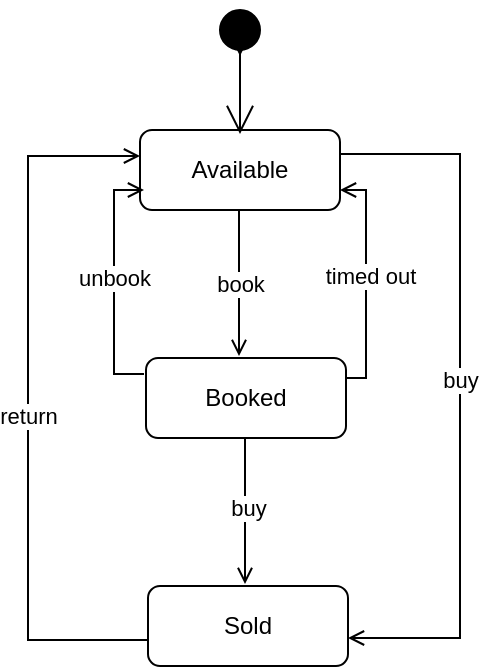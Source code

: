 <mxfile version="22.0.3" type="device">
  <diagram name="Page-1" id="TLj43MyadQ49GWr3xfYL">
    <mxGraphModel dx="864" dy="1616" grid="1" gridSize="10" guides="1" tooltips="1" connect="1" arrows="1" fold="1" page="1" pageScale="1" pageWidth="850" pageHeight="1100" math="0" shadow="0">
      <root>
        <mxCell id="0" />
        <mxCell id="1" parent="0" />
        <mxCell id="mHFgFETIg7N2WqQJ-qOk-27" value="Available" style="strokeColor=inherit;fillColor=inherit;gradientColor=inherit;shape=rect;html=1;rounded=1;whiteSpace=wrap;align=center;" parent="1" vertex="1">
          <mxGeometry x="500" y="-80" width="100" height="40" as="geometry" />
        </mxCell>
        <mxCell id="mHFgFETIg7N2WqQJ-qOk-34" value="" style="strokeColor=inherit;fillColor=inherit;gradientColor=inherit;edgeStyle=none;html=1;endArrow=open;rounded=0;" parent="1" edge="1">
          <mxGeometry relative="1" as="geometry">
            <mxPoint x="549.5" y="-40" as="sourcePoint" />
            <mxPoint x="549.5" y="33" as="targetPoint" />
            <Array as="points" />
          </mxGeometry>
        </mxCell>
        <mxCell id="mHFgFETIg7N2WqQJ-qOk-42" value="book" style="edgeLabel;html=1;align=center;verticalAlign=middle;resizable=0;points=[];" parent="mHFgFETIg7N2WqQJ-qOk-34" vertex="1" connectable="0">
          <mxGeometry x="0.014" relative="1" as="geometry">
            <mxPoint as="offset" />
          </mxGeometry>
        </mxCell>
        <mxCell id="mHFgFETIg7N2WqQJ-qOk-35" value="" style="strokeColor=inherit;fillColor=inherit;gradientColor=inherit;edgeStyle=none;html=1;endArrow=open;rounded=0;" parent="1" edge="1">
          <mxGeometry relative="1" as="geometry">
            <mxPoint x="552.5" y="74" as="sourcePoint" />
            <mxPoint x="552.5" y="147" as="targetPoint" />
            <Array as="points" />
          </mxGeometry>
        </mxCell>
        <mxCell id="mHFgFETIg7N2WqQJ-qOk-43" value="buy" style="edgeLabel;html=1;align=center;verticalAlign=middle;resizable=0;points=[];" parent="mHFgFETIg7N2WqQJ-qOk-35" vertex="1" connectable="0">
          <mxGeometry x="-0.041" y="1" relative="1" as="geometry">
            <mxPoint as="offset" />
          </mxGeometry>
        </mxCell>
        <mxCell id="mHFgFETIg7N2WqQJ-qOk-36" value="" style="shape=ellipse;html=1;fillColor=strokeColor;verticalLabelPosition=bottom;labelBackgroundColor=#ffffff;verticalAlign=top;" parent="1" vertex="1">
          <mxGeometry x="540" y="-140" width="20" height="20" as="geometry" />
        </mxCell>
        <mxCell id="mHFgFETIg7N2WqQJ-qOk-37" value="" style="strokeColor=inherit;fillColor=inherit;gradientColor=inherit;edgeStyle=none;html=1;endArrow=open;endSize=12;rounded=0;" parent="1" edge="1">
          <mxGeometry relative="1" as="geometry">
            <mxPoint x="550" y="-118" as="sourcePoint" />
            <mxPoint x="550" y="-78" as="targetPoint" />
          </mxGeometry>
        </mxCell>
        <mxCell id="mHFgFETIg7N2WqQJ-qOk-38" style="edgeStyle=orthogonalEdgeStyle;rounded=0;orthogonalLoop=1;jettySize=auto;html=1;exitX=0.5;exitY=0;exitDx=0;exitDy=0;entryX=0.5;entryY=1;entryDx=0;entryDy=0;" parent="1" edge="1">
          <mxGeometry relative="1" as="geometry">
            <mxPoint x="550" y="-137" as="sourcePoint" />
            <mxPoint x="550" y="-117" as="targetPoint" />
          </mxGeometry>
        </mxCell>
        <mxCell id="mHFgFETIg7N2WqQJ-qOk-39" value="Booked" style="strokeColor=inherit;fillColor=inherit;gradientColor=inherit;shape=rect;html=1;rounded=1;whiteSpace=wrap;align=center;" parent="1" vertex="1">
          <mxGeometry x="503" y="34" width="100" height="40" as="geometry" />
        </mxCell>
        <mxCell id="mHFgFETIg7N2WqQJ-qOk-40" value="Sold" style="strokeColor=inherit;fillColor=inherit;gradientColor=inherit;shape=rect;html=1;rounded=1;whiteSpace=wrap;align=center;" parent="1" vertex="1">
          <mxGeometry x="504" y="148" width="100" height="40" as="geometry" />
        </mxCell>
        <mxCell id="mHFgFETIg7N2WqQJ-qOk-44" value="" style="strokeColor=inherit;fillColor=inherit;gradientColor=inherit;edgeStyle=orthogonalEdgeStyle;html=1;endArrow=open;rounded=0;exitX=1;exitY=0.25;exitDx=0;exitDy=0;entryX=1;entryY=0.75;entryDx=0;entryDy=0;movable=0;resizable=0;rotatable=0;deletable=0;editable=0;locked=1;connectable=0;" parent="1" source="mHFgFETIg7N2WqQJ-qOk-39" target="mHFgFETIg7N2WqQJ-qOk-27" edge="1">
          <mxGeometry relative="1" as="geometry">
            <mxPoint x="639.5" y="50" as="sourcePoint" />
            <mxPoint x="640" y="-60" as="targetPoint" />
          </mxGeometry>
        </mxCell>
        <mxCell id="mHFgFETIg7N2WqQJ-qOk-46" value="timed out" style="edgeLabel;html=1;align=center;verticalAlign=middle;resizable=0;points=[];" parent="mHFgFETIg7N2WqQJ-qOk-44" vertex="1" connectable="0">
          <mxGeometry x="0.043" y="-2" relative="1" as="geometry">
            <mxPoint as="offset" />
          </mxGeometry>
        </mxCell>
        <mxCell id="mHFgFETIg7N2WqQJ-qOk-47" value="" style="strokeColor=inherit;fillColor=inherit;gradientColor=inherit;edgeStyle=none;html=1;endArrow=open;rounded=0;entryX=0;entryY=0.75;entryDx=0;entryDy=0;movable=0;resizable=0;rotatable=0;deletable=0;editable=0;locked=1;connectable=0;" parent="1" edge="1">
          <mxGeometry relative="1" as="geometry">
            <mxPoint x="502" y="42" as="sourcePoint" />
            <mxPoint x="502" y="-50" as="targetPoint" />
            <Array as="points">
              <mxPoint x="487" y="42" />
              <mxPoint x="487" y="18" />
              <mxPoint x="487" y="-12" />
              <mxPoint x="487" y="-40" />
              <mxPoint x="487" y="-50" />
            </Array>
          </mxGeometry>
        </mxCell>
        <mxCell id="mHFgFETIg7N2WqQJ-qOk-60" value="unbook" style="edgeLabel;html=1;align=center;verticalAlign=middle;resizable=0;points=[];fontSize=11;fontFamily=Helvetica;fontColor=default;" parent="mHFgFETIg7N2WqQJ-qOk-47" vertex="1" connectable="0">
          <mxGeometry x="0.041" y="1" relative="1" as="geometry">
            <mxPoint x="1" as="offset" />
          </mxGeometry>
        </mxCell>
        <mxCell id="mHFgFETIg7N2WqQJ-qOk-49" value="" style="strokeColor=inherit;fillColor=inherit;gradientColor=inherit;edgeStyle=none;html=1;endArrow=open;rounded=0;entryX=1;entryY=0.5;entryDx=0;entryDy=0;exitX=1;exitY=0.25;exitDx=0;exitDy=0;jumpStyle=line;movable=0;resizable=0;rotatable=0;deletable=0;editable=0;locked=1;connectable=0;" parent="1" edge="1">
          <mxGeometry relative="1" as="geometry">
            <mxPoint x="600" y="-68" as="sourcePoint" />
            <mxPoint x="604" y="174" as="targetPoint" />
            <Array as="points">
              <mxPoint x="660" y="-68" />
              <mxPoint x="660" y="174" />
            </Array>
          </mxGeometry>
        </mxCell>
        <mxCell id="mHFgFETIg7N2WqQJ-qOk-54" value="buy" style="edgeLabel;html=1;align=center;verticalAlign=middle;resizable=0;points=[];fontSize=11;fontFamily=Helvetica;fontColor=default;" parent="mHFgFETIg7N2WqQJ-qOk-49" vertex="1" connectable="0">
          <mxGeometry x="-0.036" relative="1" as="geometry">
            <mxPoint as="offset" />
          </mxGeometry>
        </mxCell>
        <mxCell id="mHFgFETIg7N2WqQJ-qOk-66" value="" style="strokeColor=inherit;fillColor=inherit;gradientColor=inherit;edgeStyle=none;html=1;endArrow=open;rounded=0;entryX=1;entryY=0.5;entryDx=0;entryDy=0;exitX=1;exitY=0.25;exitDx=0;exitDy=0;jumpStyle=line;movable=1;resizable=1;rotatable=1;deletable=1;editable=1;locked=0;connectable=1;" parent="1" edge="1">
          <mxGeometry relative="1" as="geometry">
            <mxPoint x="504" y="175" as="sourcePoint" />
            <mxPoint x="500" y="-67" as="targetPoint" />
            <Array as="points">
              <mxPoint x="444" y="175" />
              <mxPoint x="444" y="-67" />
            </Array>
          </mxGeometry>
        </mxCell>
        <mxCell id="mHFgFETIg7N2WqQJ-qOk-67" value="return" style="edgeLabel;html=1;align=center;verticalAlign=middle;resizable=0;points=[];fontSize=11;fontFamily=Helvetica;fontColor=default;" parent="mHFgFETIg7N2WqQJ-qOk-66" vertex="1" connectable="0">
          <mxGeometry x="-0.036" relative="1" as="geometry">
            <mxPoint as="offset" />
          </mxGeometry>
        </mxCell>
      </root>
    </mxGraphModel>
  </diagram>
</mxfile>
